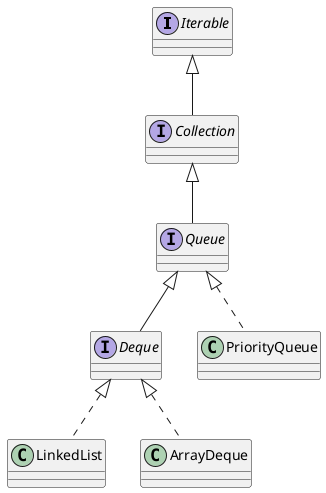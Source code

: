 @startuml
interface Iterable {
}

interface Collection extends Iterable {
}

interface Queue extends Collection {
}

interface Deque extends Queue {
}

class LinkedList implements Deque {
}

class PriorityQueue implements Queue {
}

class ArrayDeque implements Deque {
}



@enduml
